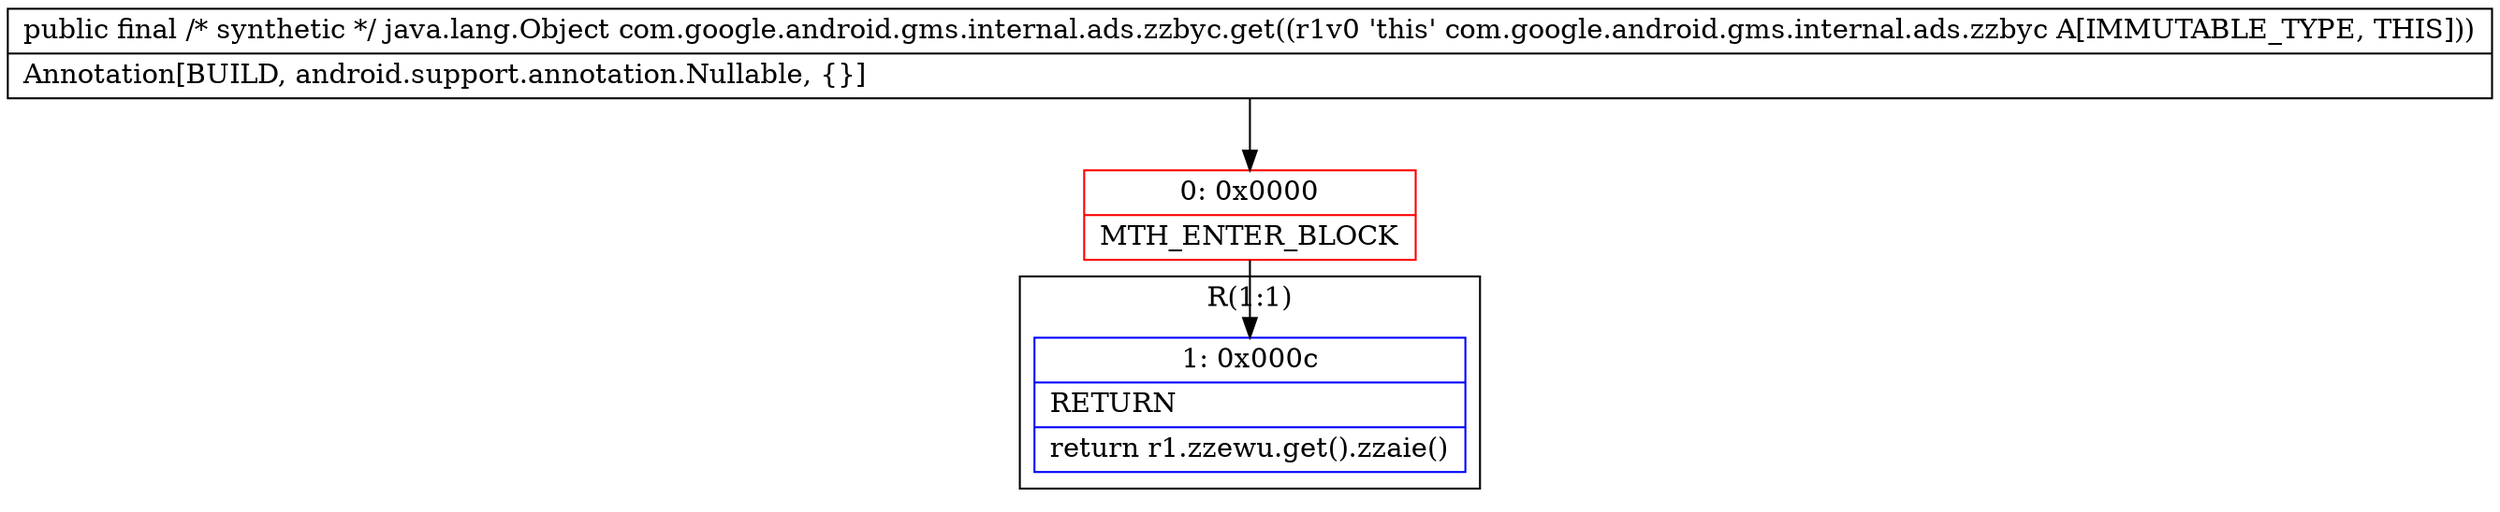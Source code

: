 digraph "CFG forcom.google.android.gms.internal.ads.zzbyc.get()Ljava\/lang\/Object;" {
subgraph cluster_Region_1268049878 {
label = "R(1:1)";
node [shape=record,color=blue];
Node_1 [shape=record,label="{1\:\ 0x000c|RETURN\l|return r1.zzewu.get().zzaie()\l}"];
}
Node_0 [shape=record,color=red,label="{0\:\ 0x0000|MTH_ENTER_BLOCK\l}"];
MethodNode[shape=record,label="{public final \/* synthetic *\/ java.lang.Object com.google.android.gms.internal.ads.zzbyc.get((r1v0 'this' com.google.android.gms.internal.ads.zzbyc A[IMMUTABLE_TYPE, THIS]))  | Annotation[BUILD, android.support.annotation.Nullable, \{\}]\l}"];
MethodNode -> Node_0;
Node_0 -> Node_1;
}

